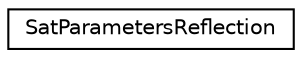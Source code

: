 digraph "Graphical Class Hierarchy"
{
 // LATEX_PDF_SIZE
  edge [fontname="Helvetica",fontsize="10",labelfontname="Helvetica",labelfontsize="10"];
  node [fontname="Helvetica",fontsize="10",shape=record];
  rankdir="LR";
  Node0 [label="SatParametersReflection",height=0.2,width=0.4,color="black", fillcolor="white", style="filled",URL="$classGoogle_1_1OrTools_1_1Sat_1_1SatParametersReflection.html",tooltip="Holder for reflection information generated from ortools/sat/sat_parameters.proto"];
}

